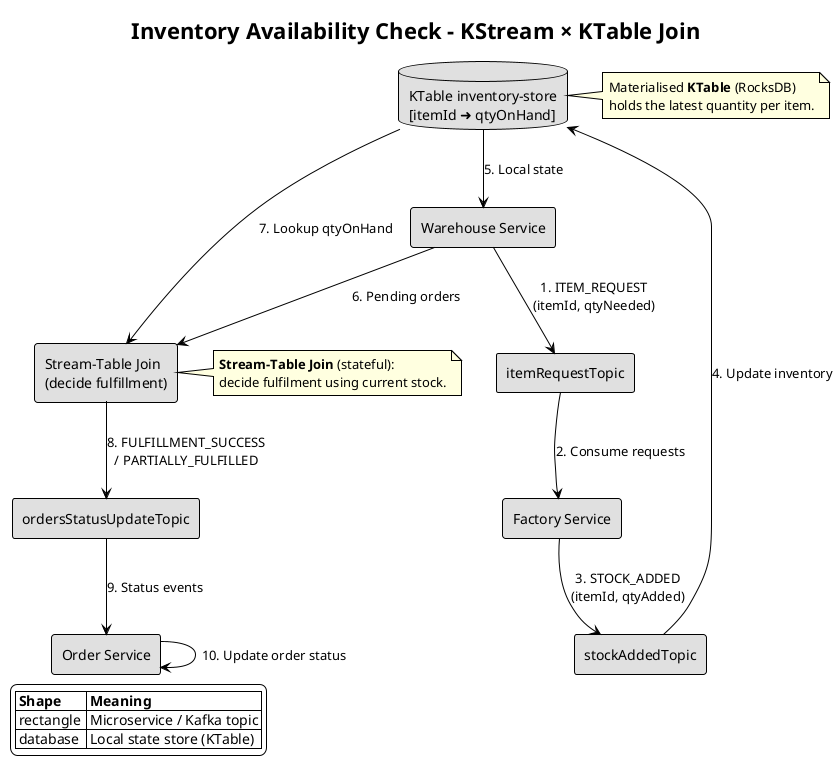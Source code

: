 @startuml
'------------------------------------------
!theme plain
title Inventory Availability Check – KStream × KTable Join

skinparam defaultFontName Arial
skinparam rectangle {
  BackgroundColor #E0E0E0
  BorderColor Black
  FontColor Black
  Shadowing false
}
skinparam database {
  BackgroundColor #E0E0E0
  BorderColor Black
  FontColor Black
  Shadowing false
}
skinparam note {
  BackgroundColor #FFFFE0
  BorderColor Black
  FontColor Black
}

rectangle "Warehouse Service" as Warehouse
rectangle "Factory Service"   as Factory
rectangle "Order Service"     as Order
rectangle "itemRequestTopic"  as ItemReqTopic
rectangle "stockAddedTopic"   as StockTopic
rectangle "ordersStatusUpdateTopic" as StatusTopic
database  "KTable inventory‑store\n[itemId ➜ qtyOnHand]" as InvStore
rectangle "Stream–Table Join\n(decide fulfillment)"      as Join

'------------------------------------------
' Flow
'------------------------------------------
Warehouse   --> ItemReqTopic : 1. ITEM_REQUEST\n(itemId, qtyNeeded)
ItemReqTopic --> Factory     : 2. Consume requests
Factory     --> StockTopic   : 3. STOCK_ADDED\n(itemId, qtyAdded)
StockTopic  --> InvStore     : 4. Update inventory
InvStore    --> Warehouse    : 5. Local state
Warehouse   --> Join         : 6. Pending orders
InvStore    --> Join         : 7. Lookup qtyOnHand
Join        --> StatusTopic  : 8. FULFILLMENT_SUCCESS\n/ PARTIALLY_FULFILLED
StatusTopic --> Order        : 9. Status events
Order       --> Order        : 10. Update order status

'------------------------------------------
' Annotations
'------------------------------------------
note right of InvStore
  Materialised **KTable** (RocksDB)
  holds the latest quantity per item.
end note

note right of Join
  **Stream–Table Join** (stateful):
  decide fulfilment using current stock.
end note

legend left
|= Shape |= Meaning |
| rectangle | Microservice / Kafka topic |
| database  | Local state store (KTable) |
endlegend
@enduml

